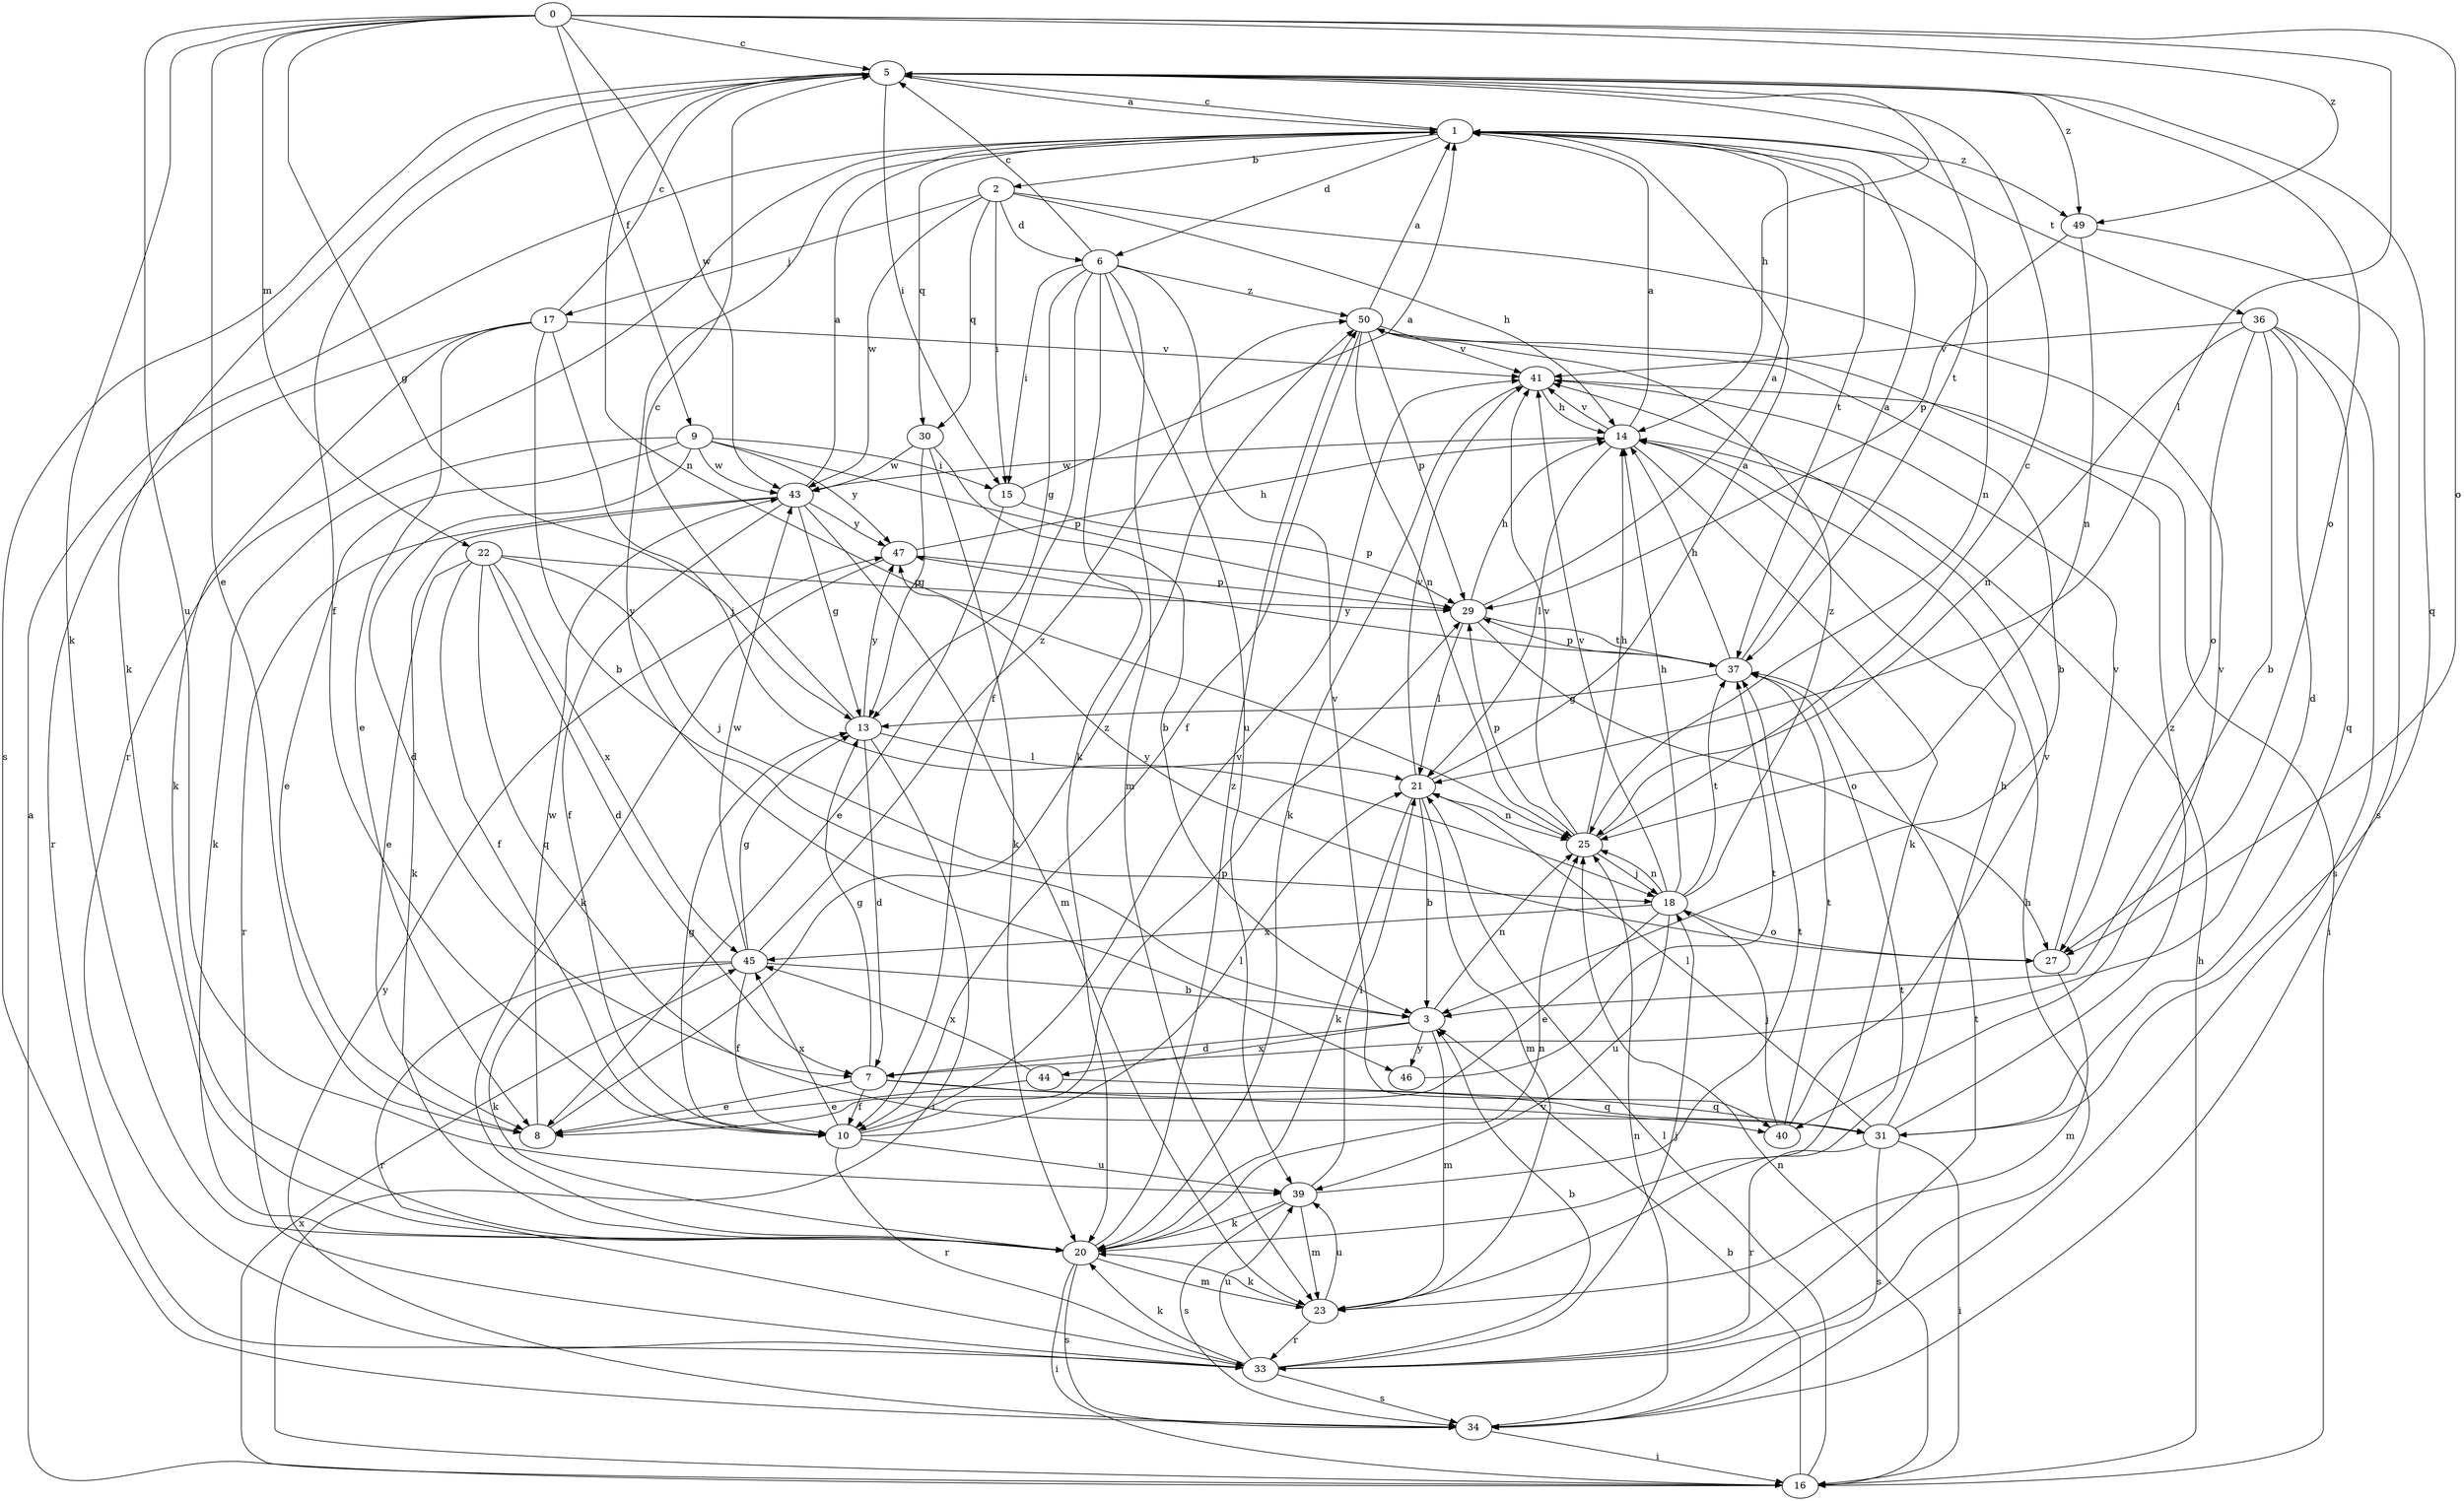 strict digraph  {
0;
1;
2;
3;
5;
6;
7;
8;
9;
10;
13;
14;
15;
16;
17;
18;
20;
21;
22;
23;
25;
27;
29;
30;
31;
33;
34;
36;
37;
39;
40;
41;
43;
44;
45;
46;
47;
49;
50;
0 -> 5  [label=c];
0 -> 8  [label=e];
0 -> 9  [label=f];
0 -> 13  [label=g];
0 -> 20  [label=k];
0 -> 21  [label=l];
0 -> 22  [label=m];
0 -> 27  [label=o];
0 -> 39  [label=u];
0 -> 43  [label=w];
0 -> 49  [label=z];
1 -> 2  [label=b];
1 -> 5  [label=c];
1 -> 6  [label=d];
1 -> 25  [label=n];
1 -> 30  [label=q];
1 -> 33  [label=r];
1 -> 36  [label=t];
1 -> 37  [label=t];
1 -> 46  [label=y];
1 -> 49  [label=z];
2 -> 6  [label=d];
2 -> 14  [label=h];
2 -> 15  [label=i];
2 -> 17  [label=j];
2 -> 30  [label=q];
2 -> 40  [label=v];
2 -> 43  [label=w];
3 -> 7  [label=d];
3 -> 23  [label=m];
3 -> 25  [label=n];
3 -> 44  [label=x];
3 -> 46  [label=y];
5 -> 1  [label=a];
5 -> 10  [label=f];
5 -> 14  [label=h];
5 -> 15  [label=i];
5 -> 20  [label=k];
5 -> 25  [label=n];
5 -> 27  [label=o];
5 -> 31  [label=q];
5 -> 34  [label=s];
5 -> 37  [label=t];
5 -> 49  [label=z];
6 -> 5  [label=c];
6 -> 10  [label=f];
6 -> 13  [label=g];
6 -> 15  [label=i];
6 -> 20  [label=k];
6 -> 23  [label=m];
6 -> 39  [label=u];
6 -> 40  [label=v];
6 -> 50  [label=z];
7 -> 8  [label=e];
7 -> 10  [label=f];
7 -> 13  [label=g];
7 -> 31  [label=q];
7 -> 40  [label=v];
8 -> 43  [label=w];
8 -> 50  [label=z];
9 -> 7  [label=d];
9 -> 8  [label=e];
9 -> 15  [label=i];
9 -> 20  [label=k];
9 -> 29  [label=p];
9 -> 43  [label=w];
9 -> 47  [label=y];
10 -> 13  [label=g];
10 -> 21  [label=l];
10 -> 29  [label=p];
10 -> 33  [label=r];
10 -> 39  [label=u];
10 -> 41  [label=v];
10 -> 45  [label=x];
13 -> 5  [label=c];
13 -> 7  [label=d];
13 -> 16  [label=i];
13 -> 21  [label=l];
13 -> 47  [label=y];
14 -> 1  [label=a];
14 -> 20  [label=k];
14 -> 21  [label=l];
14 -> 41  [label=v];
14 -> 43  [label=w];
15 -> 1  [label=a];
15 -> 8  [label=e];
15 -> 29  [label=p];
16 -> 1  [label=a];
16 -> 3  [label=b];
16 -> 14  [label=h];
16 -> 21  [label=l];
16 -> 25  [label=n];
16 -> 45  [label=x];
17 -> 3  [label=b];
17 -> 5  [label=c];
17 -> 8  [label=e];
17 -> 18  [label=j];
17 -> 20  [label=k];
17 -> 33  [label=r];
17 -> 41  [label=v];
18 -> 8  [label=e];
18 -> 14  [label=h];
18 -> 25  [label=n];
18 -> 27  [label=o];
18 -> 37  [label=t];
18 -> 39  [label=u];
18 -> 41  [label=v];
18 -> 45  [label=x];
18 -> 50  [label=z];
20 -> 16  [label=i];
20 -> 23  [label=m];
20 -> 25  [label=n];
20 -> 34  [label=s];
20 -> 50  [label=z];
21 -> 1  [label=a];
21 -> 3  [label=b];
21 -> 20  [label=k];
21 -> 23  [label=m];
21 -> 25  [label=n];
21 -> 41  [label=v];
22 -> 7  [label=d];
22 -> 8  [label=e];
22 -> 10  [label=f];
22 -> 18  [label=j];
22 -> 29  [label=p];
22 -> 31  [label=q];
22 -> 45  [label=x];
23 -> 20  [label=k];
23 -> 33  [label=r];
23 -> 37  [label=t];
23 -> 39  [label=u];
25 -> 5  [label=c];
25 -> 14  [label=h];
25 -> 18  [label=j];
25 -> 29  [label=p];
25 -> 41  [label=v];
27 -> 23  [label=m];
27 -> 41  [label=v];
27 -> 47  [label=y];
29 -> 1  [label=a];
29 -> 14  [label=h];
29 -> 21  [label=l];
29 -> 27  [label=o];
29 -> 37  [label=t];
30 -> 3  [label=b];
30 -> 13  [label=g];
30 -> 20  [label=k];
30 -> 43  [label=w];
31 -> 14  [label=h];
31 -> 16  [label=i];
31 -> 21  [label=l];
31 -> 33  [label=r];
31 -> 34  [label=s];
31 -> 50  [label=z];
33 -> 3  [label=b];
33 -> 14  [label=h];
33 -> 18  [label=j];
33 -> 20  [label=k];
33 -> 34  [label=s];
33 -> 37  [label=t];
33 -> 39  [label=u];
34 -> 16  [label=i];
34 -> 25  [label=n];
34 -> 47  [label=y];
36 -> 3  [label=b];
36 -> 7  [label=d];
36 -> 25  [label=n];
36 -> 27  [label=o];
36 -> 31  [label=q];
36 -> 34  [label=s];
36 -> 41  [label=v];
37 -> 1  [label=a];
37 -> 13  [label=g];
37 -> 14  [label=h];
37 -> 29  [label=p];
37 -> 47  [label=y];
39 -> 20  [label=k];
39 -> 21  [label=l];
39 -> 23  [label=m];
39 -> 34  [label=s];
39 -> 37  [label=t];
40 -> 18  [label=j];
40 -> 37  [label=t];
40 -> 41  [label=v];
41 -> 14  [label=h];
41 -> 16  [label=i];
41 -> 20  [label=k];
43 -> 1  [label=a];
43 -> 10  [label=f];
43 -> 13  [label=g];
43 -> 20  [label=k];
43 -> 23  [label=m];
43 -> 33  [label=r];
43 -> 47  [label=y];
44 -> 8  [label=e];
44 -> 31  [label=q];
44 -> 45  [label=x];
45 -> 3  [label=b];
45 -> 10  [label=f];
45 -> 13  [label=g];
45 -> 20  [label=k];
45 -> 33  [label=r];
45 -> 43  [label=w];
45 -> 50  [label=z];
46 -> 37  [label=t];
47 -> 14  [label=h];
47 -> 20  [label=k];
47 -> 29  [label=p];
49 -> 25  [label=n];
49 -> 29  [label=p];
49 -> 34  [label=s];
50 -> 1  [label=a];
50 -> 3  [label=b];
50 -> 10  [label=f];
50 -> 25  [label=n];
50 -> 29  [label=p];
50 -> 41  [label=v];
}
